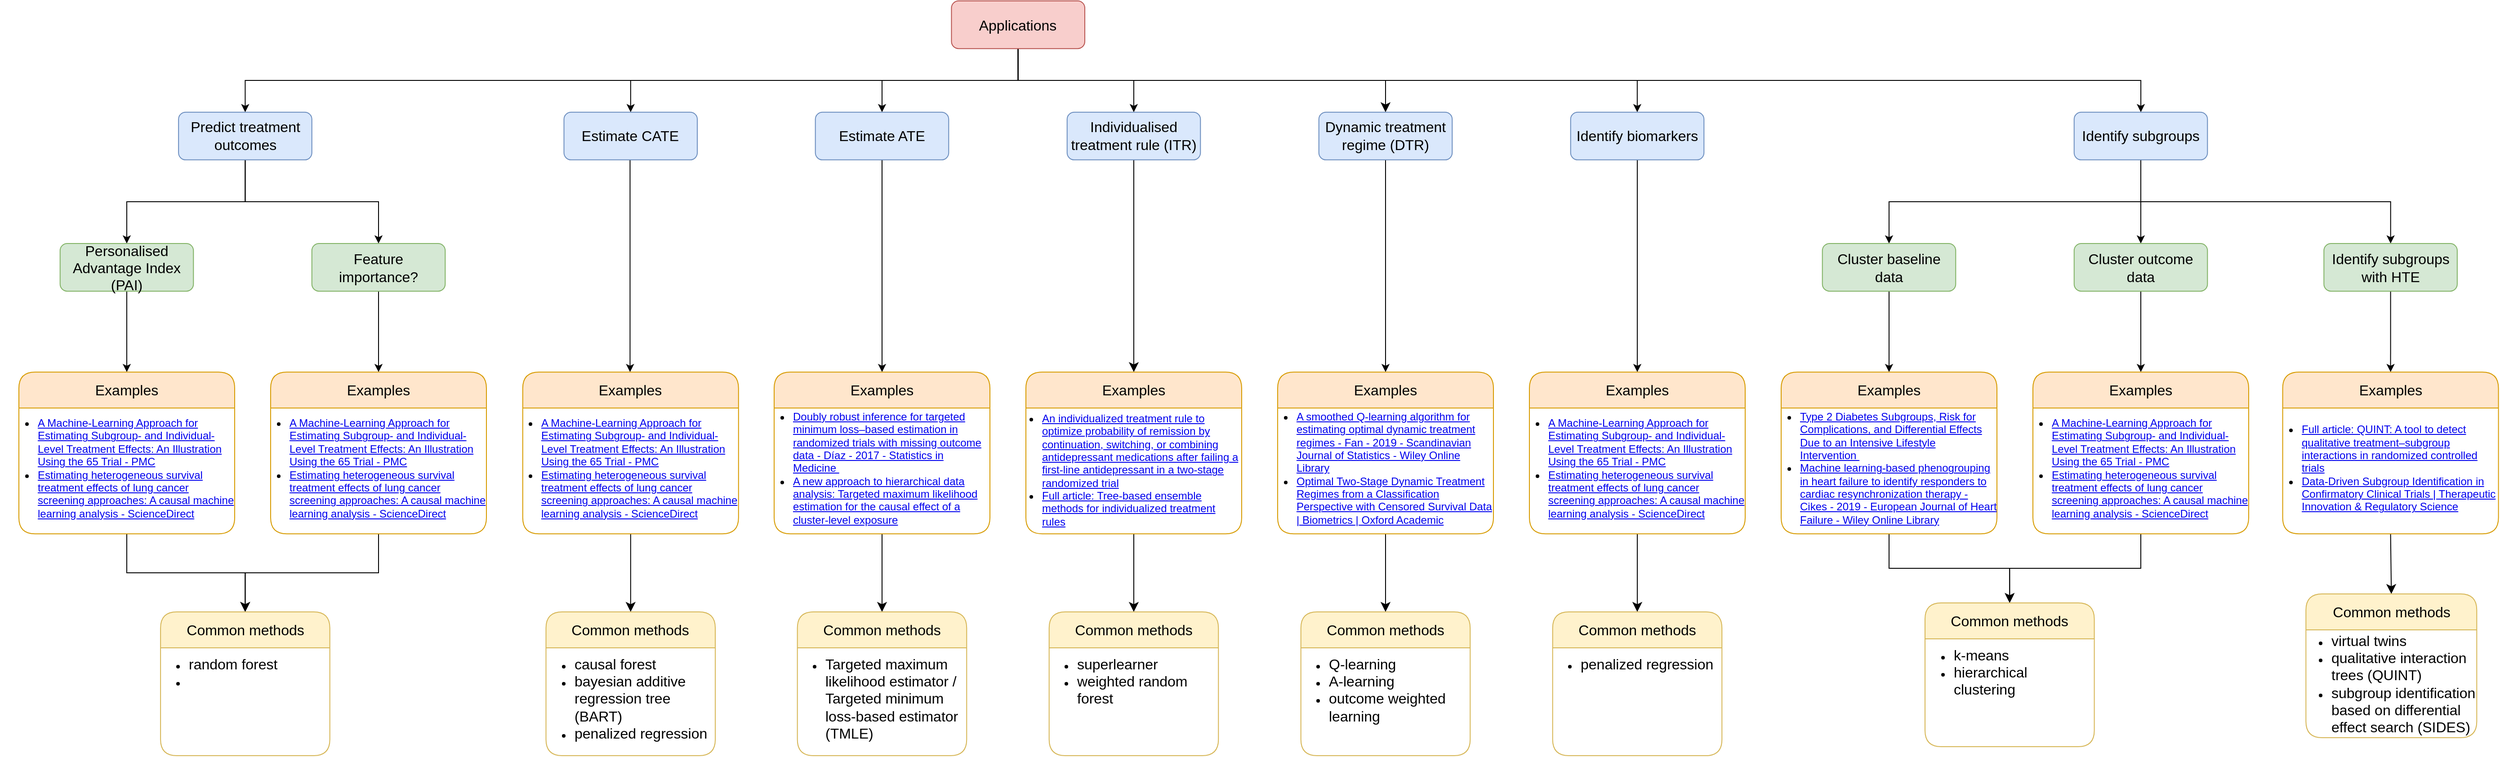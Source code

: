 <mxfile version="26.0.14">
  <diagram name="Page-1" id="97916047-d0de-89f5-080d-49f4d83e522f">
    <mxGraphModel dx="1901" dy="1063" grid="1" gridSize="10" guides="1" tooltips="1" connect="1" arrows="1" fold="1" page="1" pageScale="1.5" pageWidth="1169" pageHeight="827" background="none" math="0" shadow="0">
      <root>
        <mxCell id="0" />
        <mxCell id="1" parent="0" />
        <mxCell id="nU6p1UG-6rYGhFWLCgA0-63" style="edgeStyle=orthogonalEdgeStyle;rounded=0;orthogonalLoop=1;jettySize=auto;html=1;exitX=0.5;exitY=1;exitDx=0;exitDy=0;entryX=0.5;entryY=0;entryDx=0;entryDy=0;" parent="1" source="nU6p1UG-6rYGhFWLCgA0-56" target="nU6p1UG-6rYGhFWLCgA0-57" edge="1">
          <mxGeometry relative="1" as="geometry" />
        </mxCell>
        <mxCell id="nU6p1UG-6rYGhFWLCgA0-65" style="edgeStyle=orthogonalEdgeStyle;rounded=0;orthogonalLoop=1;jettySize=auto;html=1;exitX=0.5;exitY=1;exitDx=0;exitDy=0;entryX=0.5;entryY=0;entryDx=0;entryDy=0;" parent="1" source="nU6p1UG-6rYGhFWLCgA0-56" target="nU6p1UG-6rYGhFWLCgA0-58" edge="1">
          <mxGeometry relative="1" as="geometry" />
        </mxCell>
        <mxCell id="nU6p1UG-6rYGhFWLCgA0-66" style="edgeStyle=orthogonalEdgeStyle;rounded=0;orthogonalLoop=1;jettySize=auto;html=1;exitX=0.5;exitY=1;exitDx=0;exitDy=0;entryX=0.5;entryY=0;entryDx=0;entryDy=0;" parent="1" source="nU6p1UG-6rYGhFWLCgA0-56" target="nU6p1UG-6rYGhFWLCgA0-62" edge="1">
          <mxGeometry relative="1" as="geometry" />
        </mxCell>
        <mxCell id="nU6p1UG-6rYGhFWLCgA0-67" style="edgeStyle=orthogonalEdgeStyle;rounded=0;orthogonalLoop=1;jettySize=auto;html=1;exitX=0.5;exitY=1;exitDx=0;exitDy=0;entryX=0.5;entryY=0;entryDx=0;entryDy=0;" parent="1" source="nU6p1UG-6rYGhFWLCgA0-56" target="nU6p1UG-6rYGhFWLCgA0-60" edge="1">
          <mxGeometry relative="1" as="geometry" />
        </mxCell>
        <mxCell id="nU6p1UG-6rYGhFWLCgA0-68" style="edgeStyle=orthogonalEdgeStyle;rounded=0;orthogonalLoop=1;jettySize=auto;html=1;exitX=0.5;exitY=1;exitDx=0;exitDy=0;" parent="1" source="nU6p1UG-6rYGhFWLCgA0-56" target="nU6p1UG-6rYGhFWLCgA0-59" edge="1">
          <mxGeometry relative="1" as="geometry" />
        </mxCell>
        <mxCell id="nU6p1UG-6rYGhFWLCgA0-69" style="edgeStyle=orthogonalEdgeStyle;rounded=0;orthogonalLoop=1;jettySize=auto;html=1;exitX=0.5;exitY=1;exitDx=0;exitDy=0;" parent="1" source="nU6p1UG-6rYGhFWLCgA0-56" target="nU6p1UG-6rYGhFWLCgA0-61" edge="1">
          <mxGeometry relative="1" as="geometry" />
        </mxCell>
        <mxCell id="dUSast3UTKjSwozzXsg9-112" style="edgeStyle=orthogonalEdgeStyle;rounded=0;orthogonalLoop=1;jettySize=auto;html=1;exitX=0.5;exitY=1;exitDx=0;exitDy=0;entryX=0.5;entryY=0;entryDx=0;entryDy=0;fontSize=12;startSize=8;endSize=8;" edge="1" parent="1" source="nU6p1UG-6rYGhFWLCgA0-56" target="dUSast3UTKjSwozzXsg9-102">
          <mxGeometry relative="1" as="geometry" />
        </mxCell>
        <mxCell id="nU6p1UG-6rYGhFWLCgA0-56" value="Applications" style="rounded=1;whiteSpace=wrap;html=1;fillColor=#f8cecc;strokeColor=#b85450;fontSize=16;" parent="1" vertex="1">
          <mxGeometry x="1077.22" y="40" width="148.293" height="53.077" as="geometry" />
        </mxCell>
        <mxCell id="nU6p1UG-6rYGhFWLCgA0-99" style="edgeStyle=orthogonalEdgeStyle;rounded=0;orthogonalLoop=1;jettySize=auto;html=1;exitX=0.5;exitY=1;exitDx=0;exitDy=0;entryX=0.5;entryY=0;entryDx=0;entryDy=0;" parent="1" source="nU6p1UG-6rYGhFWLCgA0-57" target="nU6p1UG-6rYGhFWLCgA0-72" edge="1">
          <mxGeometry relative="1" as="geometry" />
        </mxCell>
        <mxCell id="nU6p1UG-6rYGhFWLCgA0-100" style="edgeStyle=orthogonalEdgeStyle;rounded=0;orthogonalLoop=1;jettySize=auto;html=1;exitX=0.5;exitY=1;exitDx=0;exitDy=0;entryX=0.5;entryY=0;entryDx=0;entryDy=0;" parent="1" source="nU6p1UG-6rYGhFWLCgA0-57" target="nU6p1UG-6rYGhFWLCgA0-73" edge="1">
          <mxGeometry relative="1" as="geometry" />
        </mxCell>
        <mxCell id="nU6p1UG-6rYGhFWLCgA0-57" value="Predict treatment outcomes" style="rounded=1;whiteSpace=wrap;html=1;fillColor=#dae8fc;strokeColor=#6c8ebf;fontSize=16;" parent="1" vertex="1">
          <mxGeometry x="217.563" y="163.846" width="148.293" height="53.077" as="geometry" />
        </mxCell>
        <mxCell id="nU6p1UG-6rYGhFWLCgA0-93" style="edgeStyle=orthogonalEdgeStyle;rounded=0;orthogonalLoop=1;jettySize=auto;html=1;exitX=0.5;exitY=1;exitDx=0;exitDy=0;entryX=0.5;entryY=0;entryDx=0;entryDy=0;" parent="1" edge="1">
          <mxGeometry relative="1" as="geometry">
            <mxPoint x="719.728" y="216.923" as="sourcePoint" />
            <mxPoint x="719.728" y="453.073" as="targetPoint" />
          </mxGeometry>
        </mxCell>
        <mxCell id="nU6p1UG-6rYGhFWLCgA0-58" value="Estimate CATE" style="rounded=1;whiteSpace=wrap;html=1;fillColor=#dae8fc;strokeColor=#6c8ebf;fontSize=16;" parent="1" vertex="1">
          <mxGeometry x="646.252" y="163.846" width="148.293" height="53.077" as="geometry" />
        </mxCell>
        <mxCell id="nU6p1UG-6rYGhFWLCgA0-80" style="edgeStyle=orthogonalEdgeStyle;rounded=0;orthogonalLoop=1;jettySize=auto;html=1;exitX=0.5;exitY=1;exitDx=0;exitDy=0;entryX=0.5;entryY=0;entryDx=0;entryDy=0;" parent="1" source="nU6p1UG-6rYGhFWLCgA0-59" target="nU6p1UG-6rYGhFWLCgA0-74" edge="1">
          <mxGeometry relative="1" as="geometry" />
        </mxCell>
        <mxCell id="nU6p1UG-6rYGhFWLCgA0-81" style="edgeStyle=orthogonalEdgeStyle;rounded=0;orthogonalLoop=1;jettySize=auto;html=1;exitX=0.5;exitY=1;exitDx=0;exitDy=0;entryX=0.5;entryY=0;entryDx=0;entryDy=0;" parent="1" source="nU6p1UG-6rYGhFWLCgA0-59" target="nU6p1UG-6rYGhFWLCgA0-75" edge="1">
          <mxGeometry relative="1" as="geometry" />
        </mxCell>
        <mxCell id="nU6p1UG-6rYGhFWLCgA0-82" style="edgeStyle=orthogonalEdgeStyle;rounded=0;orthogonalLoop=1;jettySize=auto;html=1;exitX=0.5;exitY=1;exitDx=0;exitDy=0;" parent="1" source="nU6p1UG-6rYGhFWLCgA0-59" target="nU6p1UG-6rYGhFWLCgA0-76" edge="1">
          <mxGeometry relative="1" as="geometry" />
        </mxCell>
        <mxCell id="nU6p1UG-6rYGhFWLCgA0-59" value="Identify subgroups" style="rounded=1;whiteSpace=wrap;html=1;fillColor=#dae8fc;strokeColor=#6c8ebf;fontSize=16;" parent="1" vertex="1">
          <mxGeometry x="2325.858" y="163.846" width="148.293" height="53.077" as="geometry" />
        </mxCell>
        <mxCell id="dUSast3UTKjSwozzXsg9-113" style="edgeStyle=none;curved=1;rounded=0;orthogonalLoop=1;jettySize=auto;html=1;exitX=0.5;exitY=1;exitDx=0;exitDy=0;entryX=0.5;entryY=0;entryDx=0;entryDy=0;fontSize=12;startSize=8;endSize=8;" edge="1" parent="1" source="nU6p1UG-6rYGhFWLCgA0-60" target="dUSast3UTKjSwozzXsg9-15">
          <mxGeometry relative="1" as="geometry" />
        </mxCell>
        <mxCell id="nU6p1UG-6rYGhFWLCgA0-60" value="Individualised treatment rule (ITR)" style="rounded=1;whiteSpace=wrap;html=1;fillColor=#dae8fc;strokeColor=#6c8ebf;fontSize=16;" parent="1" vertex="1">
          <mxGeometry x="1205.85" y="163.846" width="148.293" height="53.077" as="geometry" />
        </mxCell>
        <mxCell id="nU6p1UG-6rYGhFWLCgA0-101" style="edgeStyle=orthogonalEdgeStyle;rounded=0;orthogonalLoop=1;jettySize=auto;html=1;exitX=0.5;exitY=1;exitDx=0;exitDy=0;entryX=0.5;entryY=0;entryDx=0;entryDy=0;" parent="1" source="nU6p1UG-6rYGhFWLCgA0-61" edge="1">
          <mxGeometry relative="1" as="geometry">
            <mxPoint x="1839.995" y="453.073" as="targetPoint" />
          </mxGeometry>
        </mxCell>
        <mxCell id="nU6p1UG-6rYGhFWLCgA0-61" value="Identify biomarkers" style="rounded=1;whiteSpace=wrap;html=1;fillColor=#dae8fc;strokeColor=#6c8ebf;fontSize=16;" parent="1" vertex="1">
          <mxGeometry x="1765.849" y="163.846" width="148.293" height="53.077" as="geometry" />
        </mxCell>
        <mxCell id="nU6p1UG-6rYGhFWLCgA0-94" style="edgeStyle=orthogonalEdgeStyle;rounded=0;orthogonalLoop=1;jettySize=auto;html=1;exitX=0.5;exitY=1;exitDx=0;exitDy=0;entryX=0.5;entryY=0;entryDx=0;entryDy=0;" parent="1" source="nU6p1UG-6rYGhFWLCgA0-62" edge="1">
          <mxGeometry relative="1" as="geometry">
            <mxPoint x="1000.0" y="453.07" as="targetPoint" />
          </mxGeometry>
        </mxCell>
        <mxCell id="nU6p1UG-6rYGhFWLCgA0-62" value="Estimate ATE" style="rounded=1;whiteSpace=wrap;html=1;fillColor=#dae8fc;strokeColor=#6c8ebf;fontSize=16;" parent="1" vertex="1">
          <mxGeometry x="925.851" y="163.846" width="148.293" height="53.077" as="geometry" />
        </mxCell>
        <mxCell id="nU6p1UG-6rYGhFWLCgA0-84" style="edgeStyle=orthogonalEdgeStyle;rounded=0;orthogonalLoop=1;jettySize=auto;html=1;exitX=0.5;exitY=1;exitDx=0;exitDy=0;entryX=0.5;entryY=0;entryDx=0;entryDy=0;" parent="1" source="nU6p1UG-6rYGhFWLCgA0-72" target="dUSast3UTKjSwozzXsg9-39" edge="1">
          <mxGeometry relative="1" as="geometry">
            <mxPoint x="159.996" y="446.924" as="targetPoint" />
          </mxGeometry>
        </mxCell>
        <mxCell id="nU6p1UG-6rYGhFWLCgA0-72" value="Personalised Advantage Index (PAI)" style="rounded=1;whiteSpace=wrap;html=1;fillColor=#d5e8d4;strokeColor=#82b366;fontSize=16;" parent="1" vertex="1">
          <mxGeometry x="85.85" y="309.996" width="148.293" height="53.077" as="geometry" />
        </mxCell>
        <mxCell id="nU6p1UG-6rYGhFWLCgA0-88" style="edgeStyle=orthogonalEdgeStyle;rounded=0;orthogonalLoop=1;jettySize=auto;html=1;exitX=0.5;exitY=1;exitDx=0;exitDy=0;entryX=0.5;entryY=0;entryDx=0;entryDy=0;" parent="1" source="nU6p1UG-6rYGhFWLCgA0-73" target="dUSast3UTKjSwozzXsg9-35" edge="1">
          <mxGeometry relative="1" as="geometry">
            <mxPoint x="440.004" y="446.924" as="targetPoint" />
          </mxGeometry>
        </mxCell>
        <mxCell id="nU6p1UG-6rYGhFWLCgA0-73" value="Feature importance?" style="rounded=1;whiteSpace=wrap;html=1;fillColor=#d5e8d4;strokeColor=#82b366;fontSize=16;" parent="1" vertex="1">
          <mxGeometry x="365.858" y="309.996" width="148.293" height="53.077" as="geometry" />
        </mxCell>
        <mxCell id="nU6p1UG-6rYGhFWLCgA0-105" style="edgeStyle=orthogonalEdgeStyle;rounded=0;orthogonalLoop=1;jettySize=auto;html=1;exitX=0.5;exitY=1;exitDx=0;exitDy=0;entryX=0.5;entryY=0;entryDx=0;entryDy=0;" parent="1" source="nU6p1UG-6rYGhFWLCgA0-74" edge="1">
          <mxGeometry relative="1" as="geometry">
            <mxPoint x="2119.995" y="453.073" as="targetPoint" />
          </mxGeometry>
        </mxCell>
        <mxCell id="nU6p1UG-6rYGhFWLCgA0-74" value="Cluster baseline data&lt;span style=&quot;color: rgba(0, 0, 0, 0); font-family: monospace; font-size: 0px; text-align: start; text-wrap-mode: nowrap;&quot;&gt;%3CmxGraphModel%3E%3Croot%3E%3CmxCell%20id%3D%220%22%2F%3E%3CmxCell%20id%3D%221%22%20parent%3D%220%22%2F%3E%3CmxCell%20id%3D%222%22%20value%3D%22Importance%20of%20treatment%20assignment%20in%20predictor%22%20style%3D%22rounded%3D1%3BwhiteSpace%3Dwrap%3Bhtml%3D1%3BfillColor%3D%23d5e8d4%3BstrokeColor%3D%2382b366%3BfontSize%3D16%3B%22%20vertex%3D%221%22%20parent%3D%221%22%3E%3CmxGeometry%20x%3D%22250%22%20y%3D%22390%22%20width%3D%22160%22%20height%3D%2260%22%20as%3D%22geometry%22%2F%3E%3C%2FmxCell%3E%3C%2Froot%3E%3C%2FmxGraphModel%3E&lt;/span&gt;" style="rounded=1;whiteSpace=wrap;html=1;fillColor=#d5e8d4;strokeColor=#82b366;fontSize=16;" parent="1" vertex="1">
          <mxGeometry x="2045.849" y="309.996" width="148.293" height="53.077" as="geometry" />
        </mxCell>
        <mxCell id="nU6p1UG-6rYGhFWLCgA0-108" style="edgeStyle=orthogonalEdgeStyle;rounded=0;orthogonalLoop=1;jettySize=auto;html=1;exitX=0.5;exitY=1;exitDx=0;exitDy=0;entryX=0.5;entryY=0;entryDx=0;entryDy=0;" parent="1" source="nU6p1UG-6rYGhFWLCgA0-75" target="dUSast3UTKjSwozzXsg9-27" edge="1">
          <mxGeometry relative="1" as="geometry">
            <mxPoint x="2399.03" y="450" as="targetPoint" />
          </mxGeometry>
        </mxCell>
        <mxCell id="nU6p1UG-6rYGhFWLCgA0-75" value="Cluster outcome data" style="rounded=1;whiteSpace=wrap;html=1;fillColor=#d5e8d4;strokeColor=#82b366;fontSize=16;" parent="1" vertex="1">
          <mxGeometry x="2325.858" y="309.996" width="148.293" height="53.077" as="geometry" />
        </mxCell>
        <mxCell id="nU6p1UG-6rYGhFWLCgA0-109" style="edgeStyle=orthogonalEdgeStyle;rounded=0;orthogonalLoop=1;jettySize=auto;html=1;exitX=0.5;exitY=1;exitDx=0;exitDy=0;entryX=0.5;entryY=0;entryDx=0;entryDy=0;" parent="1" source="nU6p1UG-6rYGhFWLCgA0-76" target="dUSast3UTKjSwozzXsg9-31" edge="1">
          <mxGeometry relative="1" as="geometry">
            <mxPoint x="2678" y="450" as="targetPoint" />
          </mxGeometry>
        </mxCell>
        <mxCell id="nU6p1UG-6rYGhFWLCgA0-76" value="Identify subgroups with HTE" style="rounded=1;whiteSpace=wrap;html=1;fillColor=#d5e8d4;strokeColor=#82b366;fontSize=16;" parent="1" vertex="1">
          <mxGeometry x="2603.657" y="309.996" width="148.293" height="53.077" as="geometry" />
        </mxCell>
        <mxCell id="dUSast3UTKjSwozzXsg9-67" style="edgeStyle=none;curved=1;rounded=0;orthogonalLoop=1;jettySize=auto;html=1;exitX=0.5;exitY=1;exitDx=0;exitDy=0;fontSize=12;startSize=8;endSize=8;" edge="1" parent="1" source="dUSast3UTKjSwozzXsg9-1" target="dUSast3UTKjSwozzXsg9-62">
          <mxGeometry relative="1" as="geometry" />
        </mxCell>
        <mxCell id="dUSast3UTKjSwozzXsg9-1" value="&lt;font&gt;Examples&lt;/font&gt;" style="swimlane;whiteSpace=wrap;html=1;rounded=1;fillColor=#ffe6cc;strokeColor=#d79b00;startSize=40;fontSize=16;fontStyle=0" vertex="1" parent="1">
          <mxGeometry x="600.39" y="453.07" width="240" height="180" as="geometry" />
        </mxCell>
        <mxCell id="dUSast3UTKjSwozzXsg9-2" value="&lt;ul&gt;&lt;li&gt;&lt;a href=&quot;https://pmc.ncbi.nlm.nih.gov/articles/PMC9459357/#bibr40-0272989X221100717&quot;&gt;A Machine-Learning Approach for Estimating Subgroup- and Individual-Level Treatment Effects: An Illustration Using the 65 Trial - PMC&lt;/a&gt;&lt;/li&gt;&lt;li&gt;&lt;a href=&quot;https://www.sciencedirect.com/science/article/pii/S1047279721001587#bib0005&quot;&gt;Estimating heterogeneous survival treatment effects of lung cancer screening approaches: A causal machine learning analysis - ScienceDirect&lt;/a&gt;&lt;/li&gt;&lt;/ul&gt;" style="text;html=1;align=left;verticalAlign=middle;whiteSpace=wrap;rounded=0;" vertex="1" parent="dUSast3UTKjSwozzXsg9-1">
          <mxGeometry x="-21" y="46.93" width="261" height="120" as="geometry" />
        </mxCell>
        <mxCell id="dUSast3UTKjSwozzXsg9-3" style="edgeStyle=none;curved=1;rounded=0;orthogonalLoop=1;jettySize=auto;html=1;exitX=0.75;exitY=1;exitDx=0;exitDy=0;fontSize=12;startSize=8;endSize=8;" edge="1" parent="dUSast3UTKjSwozzXsg9-1" source="dUSast3UTKjSwozzXsg9-2" target="dUSast3UTKjSwozzXsg9-2">
          <mxGeometry relative="1" as="geometry" />
        </mxCell>
        <mxCell id="dUSast3UTKjSwozzXsg9-4" style="edgeStyle=none;curved=1;rounded=0;orthogonalLoop=1;jettySize=auto;html=1;exitX=0.75;exitY=1;exitDx=0;exitDy=0;fontSize=12;startSize=8;endSize=8;" edge="1" parent="dUSast3UTKjSwozzXsg9-1" source="dUSast3UTKjSwozzXsg9-2" target="dUSast3UTKjSwozzXsg9-2">
          <mxGeometry relative="1" as="geometry" />
        </mxCell>
        <mxCell id="dUSast3UTKjSwozzXsg9-77" style="edgeStyle=none;curved=1;rounded=0;orthogonalLoop=1;jettySize=auto;html=1;exitX=0.5;exitY=1;exitDx=0;exitDy=0;entryX=0.5;entryY=0;entryDx=0;entryDy=0;fontSize=12;startSize=8;endSize=8;" edge="1" parent="1" source="dUSast3UTKjSwozzXsg9-10" target="dUSast3UTKjSwozzXsg9-73">
          <mxGeometry relative="1" as="geometry" />
        </mxCell>
        <mxCell id="dUSast3UTKjSwozzXsg9-10" value="&lt;font&gt;Examples&lt;/font&gt;" style="swimlane;whiteSpace=wrap;html=1;rounded=1;fillColor=#ffe6cc;strokeColor=#d79b00;startSize=40;fontSize=16;fontStyle=0" vertex="1" parent="1">
          <mxGeometry x="880" y="453.07" width="240" height="180" as="geometry" />
        </mxCell>
        <mxCell id="dUSast3UTKjSwozzXsg9-11" value="&lt;ul&gt;&lt;li&gt;&lt;a href=&quot;https://onlinelibrary.wiley.com/doi/10.1/sim.7389&quot;&gt;Doubly robust inference for targeted minimum loss–based estimation in randomized trials with missing outcome data - Díaz - 2017 - Statistics in Medicine&amp;nbsp;&lt;/a&gt;&lt;/li&gt;&lt;li&gt;&lt;a href=&quot;https://journals.sagepub.com/doi/10.118/0962280218774936&quot;&gt;A new approach to hierarchical data analysis: Targeted maximum likelihood estimation for the causal effect of a cluster-level exposure&lt;/a&gt;&lt;/li&gt;&lt;/ul&gt;" style="text;html=1;align=left;verticalAlign=middle;whiteSpace=wrap;rounded=0;" vertex="1" parent="dUSast3UTKjSwozzXsg9-10">
          <mxGeometry x="-21" y="46.93" width="261" height="120" as="geometry" />
        </mxCell>
        <mxCell id="dUSast3UTKjSwozzXsg9-12" style="edgeStyle=none;curved=1;rounded=0;orthogonalLoop=1;jettySize=auto;html=1;exitX=0.75;exitY=1;exitDx=0;exitDy=0;fontSize=12;startSize=8;endSize=8;" edge="1" parent="dUSast3UTKjSwozzXsg9-10" source="dUSast3UTKjSwozzXsg9-11" target="dUSast3UTKjSwozzXsg9-11">
          <mxGeometry relative="1" as="geometry" />
        </mxCell>
        <mxCell id="dUSast3UTKjSwozzXsg9-13" style="edgeStyle=none;curved=1;rounded=0;orthogonalLoop=1;jettySize=auto;html=1;exitX=0.75;exitY=1;exitDx=0;exitDy=0;fontSize=12;startSize=8;endSize=8;" edge="1" parent="dUSast3UTKjSwozzXsg9-10" source="dUSast3UTKjSwozzXsg9-11" target="dUSast3UTKjSwozzXsg9-11">
          <mxGeometry relative="1" as="geometry" />
        </mxCell>
        <mxCell id="dUSast3UTKjSwozzXsg9-83" style="edgeStyle=none;curved=1;rounded=0;orthogonalLoop=1;jettySize=auto;html=1;exitX=0.5;exitY=1;exitDx=0;exitDy=0;entryX=0.5;entryY=0;entryDx=0;entryDy=0;fontSize=12;startSize=8;endSize=8;" edge="1" parent="1" source="dUSast3UTKjSwozzXsg9-15" target="dUSast3UTKjSwozzXsg9-78">
          <mxGeometry relative="1" as="geometry" />
        </mxCell>
        <mxCell id="dUSast3UTKjSwozzXsg9-15" value="&lt;font&gt;Examples&lt;/font&gt;" style="swimlane;whiteSpace=wrap;html=1;rounded=1;fillColor=#ffe6cc;strokeColor=#d79b00;startSize=40;fontSize=16;fontStyle=0" vertex="1" parent="1">
          <mxGeometry x="1160" y="453.07" width="240" height="180" as="geometry" />
        </mxCell>
        <mxCell id="dUSast3UTKjSwozzXsg9-16" value="&lt;ul&gt;&lt;li&gt;&lt;a href=&quot;https://www.cambridge.org/core/journals/psychological-medicine/article/an-individualized-treatment-rule-to-optimize-probability-of-remission-by-continuation-switching-or-combining-antidepressant-medications-after-failing-a-firstline-antidepressant-in-a-twostage-randomized-trial/DDEFA9F0735147100E0BE81491B362C8&quot;&gt;An individualized treatment rule to optimize probability of remission by continuation, switching, or combining antidepressant medications after failing a first-line antidepressant in a two-stage randomized trial&lt;/a&gt;&lt;/li&gt;&lt;li&gt;&lt;a href=&quot;https://www.tandfonline.com/doi/full/10.108/24709360.202.1435608#abstract&quot;&gt;Full article: Tree-based ensemble methods for individualized treatment rules&lt;/a&gt;&lt;/li&gt;&lt;/ul&gt;" style="text;html=1;align=left;verticalAlign=middle;whiteSpace=wrap;rounded=0;" vertex="1" parent="dUSast3UTKjSwozzXsg9-15">
          <mxGeometry x="-24" y="48.93" width="264" height="120" as="geometry" />
        </mxCell>
        <mxCell id="dUSast3UTKjSwozzXsg9-17" style="edgeStyle=none;curved=1;rounded=0;orthogonalLoop=1;jettySize=auto;html=1;exitX=0.75;exitY=1;exitDx=0;exitDy=0;fontSize=12;startSize=8;endSize=8;" edge="1" parent="dUSast3UTKjSwozzXsg9-15" source="dUSast3UTKjSwozzXsg9-16" target="dUSast3UTKjSwozzXsg9-16">
          <mxGeometry relative="1" as="geometry" />
        </mxCell>
        <mxCell id="dUSast3UTKjSwozzXsg9-18" style="edgeStyle=none;curved=1;rounded=0;orthogonalLoop=1;jettySize=auto;html=1;exitX=0.75;exitY=1;exitDx=0;exitDy=0;fontSize=12;startSize=8;endSize=8;" edge="1" parent="dUSast3UTKjSwozzXsg9-15" source="dUSast3UTKjSwozzXsg9-16" target="dUSast3UTKjSwozzXsg9-16">
          <mxGeometry relative="1" as="geometry" />
        </mxCell>
        <mxCell id="dUSast3UTKjSwozzXsg9-88" style="edgeStyle=none;curved=1;rounded=0;orthogonalLoop=1;jettySize=auto;html=1;exitX=0.5;exitY=1;exitDx=0;exitDy=0;entryX=0.5;entryY=0;entryDx=0;entryDy=0;fontSize=12;startSize=8;endSize=8;" edge="1" parent="1" source="dUSast3UTKjSwozzXsg9-19" target="dUSast3UTKjSwozzXsg9-84">
          <mxGeometry relative="1" as="geometry" />
        </mxCell>
        <mxCell id="dUSast3UTKjSwozzXsg9-19" value="&lt;font&gt;Examples&lt;/font&gt;" style="swimlane;whiteSpace=wrap;html=1;rounded=1;fillColor=#ffe6cc;strokeColor=#d79b00;startSize=40;fontSize=16;fontStyle=0" vertex="1" parent="1">
          <mxGeometry x="1720" y="453.07" width="240" height="180" as="geometry" />
        </mxCell>
        <mxCell id="dUSast3UTKjSwozzXsg9-20" value="&lt;ul&gt;&lt;li&gt;&lt;a href=&quot;https://pmc.ncbi.nlm.nih.gov/articles/PMC9459357/#bibr40-0272989X221100717&quot;&gt;A Machine-Learning Approach for Estimating Subgroup- and Individual-Level Treatment Effects: An Illustration Using the 65 Trial - PMC&lt;/a&gt;&lt;/li&gt;&lt;li&gt;&lt;a href=&quot;https://www.sciencedirect.com/science/article/pii/S1047279721001587#bib0005&quot;&gt;Estimating heterogeneous survival treatment effects of lung cancer screening approaches: A causal machine learning analysis - ScienceDirect&lt;/a&gt;&lt;/li&gt;&lt;/ul&gt;" style="text;html=1;align=left;verticalAlign=middle;whiteSpace=wrap;rounded=0;" vertex="1" parent="dUSast3UTKjSwozzXsg9-19">
          <mxGeometry x="-21" y="46.93" width="261" height="120" as="geometry" />
        </mxCell>
        <mxCell id="dUSast3UTKjSwozzXsg9-21" style="edgeStyle=none;curved=1;rounded=0;orthogonalLoop=1;jettySize=auto;html=1;exitX=0.75;exitY=1;exitDx=0;exitDy=0;fontSize=12;startSize=8;endSize=8;" edge="1" parent="dUSast3UTKjSwozzXsg9-19" source="dUSast3UTKjSwozzXsg9-20" target="dUSast3UTKjSwozzXsg9-20">
          <mxGeometry relative="1" as="geometry" />
        </mxCell>
        <mxCell id="dUSast3UTKjSwozzXsg9-22" style="edgeStyle=none;curved=1;rounded=0;orthogonalLoop=1;jettySize=auto;html=1;exitX=0.75;exitY=1;exitDx=0;exitDy=0;fontSize=12;startSize=8;endSize=8;" edge="1" parent="dUSast3UTKjSwozzXsg9-19" source="dUSast3UTKjSwozzXsg9-20" target="dUSast3UTKjSwozzXsg9-20">
          <mxGeometry relative="1" as="geometry" />
        </mxCell>
        <mxCell id="dUSast3UTKjSwozzXsg9-99" style="edgeStyle=orthogonalEdgeStyle;rounded=0;orthogonalLoop=1;jettySize=auto;html=1;exitX=0.5;exitY=1;exitDx=0;exitDy=0;entryX=0.5;entryY=0;entryDx=0;entryDy=0;fontSize=12;startSize=8;endSize=8;" edge="1" parent="1" source="dUSast3UTKjSwozzXsg9-23" target="dUSast3UTKjSwozzXsg9-89">
          <mxGeometry relative="1" as="geometry" />
        </mxCell>
        <mxCell id="dUSast3UTKjSwozzXsg9-23" value="&lt;font&gt;Examples&lt;/font&gt;" style="swimlane;whiteSpace=wrap;html=1;rounded=1;fillColor=#ffe6cc;strokeColor=#d79b00;startSize=40;fontSize=16;fontStyle=0" vertex="1" parent="1">
          <mxGeometry x="2000" y="453.07" width="240" height="180" as="geometry" />
        </mxCell>
        <mxCell id="dUSast3UTKjSwozzXsg9-24" value="&lt;ul&gt;&lt;li&gt;&lt;a href=&quot;https://diabetesjournals.org/care/article/44/5/1203/138756/Type-2-Diabetes-Subgroups-Risk-for-Complications&quot;&gt;Type 2 Diabetes Subgroups, Risk for Complications, and Differential Effects Due to an Intensive Lifestyle Intervention&amp;nbsp;&lt;/a&gt;&lt;/li&gt;&lt;li&gt;&lt;a href=&quot;https://onlinelibrary.wiley.com/doi/10.1/ejhf.1333&quot;&gt;Machine learning‐based phenogrouping in heart failure to identify responders to cardiac resynchronization therapy - Cikes - 2019 - European Journal of Heart Failure - Wiley Online Library&lt;/a&gt;&lt;/li&gt;&lt;/ul&gt;" style="text;html=1;align=left;verticalAlign=middle;whiteSpace=wrap;rounded=0;" vertex="1" parent="dUSast3UTKjSwozzXsg9-23">
          <mxGeometry x="-21" y="46.93" width="261" height="120" as="geometry" />
        </mxCell>
        <mxCell id="dUSast3UTKjSwozzXsg9-25" style="edgeStyle=none;curved=1;rounded=0;orthogonalLoop=1;jettySize=auto;html=1;exitX=0.75;exitY=1;exitDx=0;exitDy=0;fontSize=12;startSize=8;endSize=8;" edge="1" parent="dUSast3UTKjSwozzXsg9-23" source="dUSast3UTKjSwozzXsg9-24" target="dUSast3UTKjSwozzXsg9-24">
          <mxGeometry relative="1" as="geometry" />
        </mxCell>
        <mxCell id="dUSast3UTKjSwozzXsg9-26" style="edgeStyle=none;curved=1;rounded=0;orthogonalLoop=1;jettySize=auto;html=1;exitX=0.75;exitY=1;exitDx=0;exitDy=0;fontSize=12;startSize=8;endSize=8;" edge="1" parent="dUSast3UTKjSwozzXsg9-23" source="dUSast3UTKjSwozzXsg9-24" target="dUSast3UTKjSwozzXsg9-24">
          <mxGeometry relative="1" as="geometry" />
        </mxCell>
        <mxCell id="dUSast3UTKjSwozzXsg9-100" style="edgeStyle=orthogonalEdgeStyle;rounded=0;orthogonalLoop=1;jettySize=auto;html=1;exitX=0.5;exitY=1;exitDx=0;exitDy=0;entryX=0.5;entryY=0;entryDx=0;entryDy=0;fontSize=12;" edge="1" parent="1" source="dUSast3UTKjSwozzXsg9-27" target="dUSast3UTKjSwozzXsg9-89">
          <mxGeometry relative="1" as="geometry" />
        </mxCell>
        <mxCell id="dUSast3UTKjSwozzXsg9-27" value="&lt;font&gt;Examples&lt;/font&gt;" style="swimlane;whiteSpace=wrap;html=1;rounded=1;fillColor=#ffe6cc;strokeColor=#d79b00;startSize=40;fontSize=16;fontStyle=0" vertex="1" parent="1">
          <mxGeometry x="2280" y="453.07" width="240" height="180" as="geometry" />
        </mxCell>
        <mxCell id="dUSast3UTKjSwozzXsg9-28" value="&lt;ul&gt;&lt;li&gt;&lt;a href=&quot;https://pmc.ncbi.nlm.nih.gov/articles/PMC9459357/#bibr40-0272989X221100717&quot;&gt;A Machine-Learning Approach for Estimating Subgroup- and Individual-Level Treatment Effects: An Illustration Using the 65 Trial - PMC&lt;/a&gt;&lt;/li&gt;&lt;li&gt;&lt;a href=&quot;https://www.sciencedirect.com/science/article/pii/S1047279721001587#bib0005&quot;&gt;Estimating heterogeneous survival treatment effects of lung cancer screening approaches: A causal machine learning analysis - ScienceDirect&lt;/a&gt;&lt;/li&gt;&lt;/ul&gt;" style="text;html=1;align=left;verticalAlign=middle;whiteSpace=wrap;rounded=0;" vertex="1" parent="dUSast3UTKjSwozzXsg9-27">
          <mxGeometry x="-21" y="46.93" width="261" height="120" as="geometry" />
        </mxCell>
        <mxCell id="dUSast3UTKjSwozzXsg9-29" style="edgeStyle=none;curved=1;rounded=0;orthogonalLoop=1;jettySize=auto;html=1;exitX=0.75;exitY=1;exitDx=0;exitDy=0;fontSize=12;startSize=8;endSize=8;" edge="1" parent="dUSast3UTKjSwozzXsg9-27" source="dUSast3UTKjSwozzXsg9-28" target="dUSast3UTKjSwozzXsg9-28">
          <mxGeometry relative="1" as="geometry" />
        </mxCell>
        <mxCell id="dUSast3UTKjSwozzXsg9-30" style="edgeStyle=none;curved=1;rounded=0;orthogonalLoop=1;jettySize=auto;html=1;exitX=0.75;exitY=1;exitDx=0;exitDy=0;fontSize=12;startSize=8;endSize=8;" edge="1" parent="dUSast3UTKjSwozzXsg9-27" source="dUSast3UTKjSwozzXsg9-28" target="dUSast3UTKjSwozzXsg9-28">
          <mxGeometry relative="1" as="geometry" />
        </mxCell>
        <mxCell id="dUSast3UTKjSwozzXsg9-98" style="edgeStyle=none;curved=1;rounded=0;orthogonalLoop=1;jettySize=auto;html=1;exitX=0.5;exitY=1;exitDx=0;exitDy=0;entryX=0.5;entryY=0;entryDx=0;entryDy=0;fontSize=12;startSize=8;endSize=8;" edge="1" parent="1" source="dUSast3UTKjSwozzXsg9-31" target="dUSast3UTKjSwozzXsg9-93">
          <mxGeometry relative="1" as="geometry" />
        </mxCell>
        <mxCell id="dUSast3UTKjSwozzXsg9-31" value="&lt;font&gt;Examples&lt;/font&gt;" style="swimlane;whiteSpace=wrap;html=1;rounded=1;fillColor=#ffe6cc;strokeColor=#d79b00;startSize=40;fontSize=16;fontStyle=0" vertex="1" parent="1">
          <mxGeometry x="2557.8" y="453.07" width="240" height="180" as="geometry" />
        </mxCell>
        <mxCell id="dUSast3UTKjSwozzXsg9-32" value="&lt;ul&gt;&lt;li&gt;&lt;a href=&quot;https://www.tandfonline.com/doi/full/10.108/10503307.202.1062934&quot;&gt;Full article: QUINT: A tool to detect qualitative treatment–subgroup interactions in randomized controlled trials&lt;/a&gt;&lt;/li&gt;&lt;li&gt;&lt;a href=&quot;https://link.springer.com/article/10.101/s43441-021-00329-1&quot;&gt;Data-Driven Subgroup Identification in Confirmatory Clinical Trials | Therapeutic Innovation &amp;amp; Regulatory Science&lt;/a&gt;&lt;/li&gt;&lt;/ul&gt;" style="text;html=1;align=left;verticalAlign=middle;whiteSpace=wrap;rounded=0;" vertex="1" parent="dUSast3UTKjSwozzXsg9-31">
          <mxGeometry x="-21" y="46.93" width="261" height="120" as="geometry" />
        </mxCell>
        <mxCell id="dUSast3UTKjSwozzXsg9-33" style="edgeStyle=none;curved=1;rounded=0;orthogonalLoop=1;jettySize=auto;html=1;exitX=0.75;exitY=1;exitDx=0;exitDy=0;fontSize=12;startSize=8;endSize=8;" edge="1" parent="dUSast3UTKjSwozzXsg9-31" source="dUSast3UTKjSwozzXsg9-32" target="dUSast3UTKjSwozzXsg9-32">
          <mxGeometry relative="1" as="geometry" />
        </mxCell>
        <mxCell id="dUSast3UTKjSwozzXsg9-34" style="edgeStyle=none;curved=1;rounded=0;orthogonalLoop=1;jettySize=auto;html=1;exitX=0.75;exitY=1;exitDx=0;exitDy=0;fontSize=12;startSize=8;endSize=8;" edge="1" parent="dUSast3UTKjSwozzXsg9-31" source="dUSast3UTKjSwozzXsg9-32" target="dUSast3UTKjSwozzXsg9-32">
          <mxGeometry relative="1" as="geometry" />
        </mxCell>
        <mxCell id="dUSast3UTKjSwozzXsg9-61" style="edgeStyle=orthogonalEdgeStyle;rounded=0;orthogonalLoop=1;jettySize=auto;html=1;exitX=0.5;exitY=1;exitDx=0;exitDy=0;entryX=0.5;entryY=0;entryDx=0;entryDy=0;fontSize=12;startSize=8;endSize=8;" edge="1" parent="1" source="dUSast3UTKjSwozzXsg9-35" target="dUSast3UTKjSwozzXsg9-43">
          <mxGeometry relative="1" as="geometry" />
        </mxCell>
        <mxCell id="dUSast3UTKjSwozzXsg9-35" value="&lt;font&gt;Examples&lt;/font&gt;" style="swimlane;whiteSpace=wrap;html=1;rounded=1;fillColor=#ffe6cc;strokeColor=#d79b00;startSize=40;fontSize=16;fontStyle=0" vertex="1" parent="1">
          <mxGeometry x="320" y="453.07" width="240" height="180" as="geometry" />
        </mxCell>
        <mxCell id="dUSast3UTKjSwozzXsg9-36" value="&lt;ul&gt;&lt;li&gt;&lt;a href=&quot;https://pmc.ncbi.nlm.nih.gov/articles/PMC9459357/#bibr40-0272989X221100717&quot;&gt;A Machine-Learning Approach for Estimating Subgroup- and Individual-Level Treatment Effects: An Illustration Using the 65 Trial - PMC&lt;/a&gt;&lt;/li&gt;&lt;li&gt;&lt;a href=&quot;https://www.sciencedirect.com/science/article/pii/S1047279721001587#bib0005&quot;&gt;Estimating heterogeneous survival treatment effects of lung cancer screening approaches: A causal machine learning analysis - ScienceDirect&lt;/a&gt;&lt;/li&gt;&lt;/ul&gt;" style="text;html=1;align=left;verticalAlign=middle;whiteSpace=wrap;rounded=0;" vertex="1" parent="dUSast3UTKjSwozzXsg9-35">
          <mxGeometry x="-21" y="46.93" width="261" height="120" as="geometry" />
        </mxCell>
        <mxCell id="dUSast3UTKjSwozzXsg9-37" style="edgeStyle=none;curved=1;rounded=0;orthogonalLoop=1;jettySize=auto;html=1;exitX=0.75;exitY=1;exitDx=0;exitDy=0;fontSize=12;startSize=8;endSize=8;" edge="1" parent="dUSast3UTKjSwozzXsg9-35" source="dUSast3UTKjSwozzXsg9-36" target="dUSast3UTKjSwozzXsg9-36">
          <mxGeometry relative="1" as="geometry" />
        </mxCell>
        <mxCell id="dUSast3UTKjSwozzXsg9-38" style="edgeStyle=none;curved=1;rounded=0;orthogonalLoop=1;jettySize=auto;html=1;exitX=0.75;exitY=1;exitDx=0;exitDy=0;fontSize=12;startSize=8;endSize=8;" edge="1" parent="dUSast3UTKjSwozzXsg9-35" source="dUSast3UTKjSwozzXsg9-36" target="dUSast3UTKjSwozzXsg9-36">
          <mxGeometry relative="1" as="geometry" />
        </mxCell>
        <mxCell id="dUSast3UTKjSwozzXsg9-60" style="edgeStyle=orthogonalEdgeStyle;rounded=0;orthogonalLoop=1;jettySize=auto;html=1;exitX=0.5;exitY=1;exitDx=0;exitDy=0;entryX=0.5;entryY=0;entryDx=0;entryDy=0;fontSize=12;startSize=8;endSize=8;" edge="1" parent="1" source="dUSast3UTKjSwozzXsg9-39" target="dUSast3UTKjSwozzXsg9-43">
          <mxGeometry relative="1" as="geometry" />
        </mxCell>
        <mxCell id="dUSast3UTKjSwozzXsg9-39" value="&lt;font&gt;Examples&lt;/font&gt;" style="swimlane;whiteSpace=wrap;html=1;rounded=1;fillColor=#ffe6cc;strokeColor=#d79b00;startSize=40;fontSize=16;fontStyle=0" vertex="1" parent="1">
          <mxGeometry x="40.0" y="453.07" width="240" height="180" as="geometry" />
        </mxCell>
        <mxCell id="dUSast3UTKjSwozzXsg9-40" value="&lt;ul&gt;&lt;li&gt;&lt;a href=&quot;https://pmc.ncbi.nlm.nih.gov/articles/PMC9459357/#bibr40-0272989X221100717&quot;&gt;A Machine-Learning Approach for Estimating Subgroup- and Individual-Level Treatment Effects: An Illustration Using the 65 Trial - PMC&lt;/a&gt;&lt;/li&gt;&lt;li&gt;&lt;a href=&quot;https://www.sciencedirect.com/science/article/pii/S1047279721001587#bib0005&quot;&gt;Estimating heterogeneous survival treatment effects of lung cancer screening approaches: A causal machine learning analysis - ScienceDirect&lt;/a&gt;&lt;/li&gt;&lt;/ul&gt;" style="text;html=1;align=left;verticalAlign=middle;whiteSpace=wrap;rounded=0;" vertex="1" parent="dUSast3UTKjSwozzXsg9-39">
          <mxGeometry x="-21" y="46.93" width="261" height="120" as="geometry" />
        </mxCell>
        <mxCell id="dUSast3UTKjSwozzXsg9-41" style="edgeStyle=none;curved=1;rounded=0;orthogonalLoop=1;jettySize=auto;html=1;exitX=0.75;exitY=1;exitDx=0;exitDy=0;fontSize=12;startSize=8;endSize=8;" edge="1" parent="dUSast3UTKjSwozzXsg9-39" source="dUSast3UTKjSwozzXsg9-40" target="dUSast3UTKjSwozzXsg9-40">
          <mxGeometry relative="1" as="geometry" />
        </mxCell>
        <mxCell id="dUSast3UTKjSwozzXsg9-42" style="edgeStyle=none;curved=1;rounded=0;orthogonalLoop=1;jettySize=auto;html=1;exitX=0.75;exitY=1;exitDx=0;exitDy=0;fontSize=12;startSize=8;endSize=8;" edge="1" parent="dUSast3UTKjSwozzXsg9-39" source="dUSast3UTKjSwozzXsg9-40" target="dUSast3UTKjSwozzXsg9-40">
          <mxGeometry relative="1" as="geometry" />
        </mxCell>
        <mxCell id="dUSast3UTKjSwozzXsg9-43" value="&lt;font&gt;Common methods&lt;/font&gt;" style="swimlane;whiteSpace=wrap;html=1;rounded=1;fillColor=#fff2cc;strokeColor=#d6b656;startSize=40;fontSize=16;fontStyle=0;" vertex="1" parent="1">
          <mxGeometry x="197.56" y="720" width="188.29" height="160" as="geometry" />
        </mxCell>
        <mxCell id="dUSast3UTKjSwozzXsg9-44" value="&lt;div&gt;&lt;ul&gt;&lt;li&gt;&lt;span style=&quot;font-size: 16px;&quot;&gt;random forest&lt;/span&gt;&lt;/li&gt;&lt;li&gt;&lt;span style=&quot;font-size: 16px;&quot;&gt;&lt;br&gt;&lt;/span&gt;&lt;/li&gt;&lt;/ul&gt;&lt;/div&gt;" style="text;html=1;align=left;verticalAlign=top;whiteSpace=wrap;rounded=0;labelPosition=center;verticalLabelPosition=middle;" vertex="1" parent="dUSast3UTKjSwozzXsg9-43">
          <mxGeometry x="-10.5" y="30" width="180.5" height="120" as="geometry" />
        </mxCell>
        <mxCell id="dUSast3UTKjSwozzXsg9-45" style="edgeStyle=none;curved=1;rounded=0;orthogonalLoop=1;jettySize=auto;html=1;exitX=0.75;exitY=1;exitDx=0;exitDy=0;fontSize=12;startSize=8;endSize=8;" edge="1" parent="dUSast3UTKjSwozzXsg9-43" source="dUSast3UTKjSwozzXsg9-44" target="dUSast3UTKjSwozzXsg9-44">
          <mxGeometry relative="1" as="geometry" />
        </mxCell>
        <mxCell id="dUSast3UTKjSwozzXsg9-46" style="edgeStyle=none;curved=1;rounded=0;orthogonalLoop=1;jettySize=auto;html=1;exitX=0.75;exitY=1;exitDx=0;exitDy=0;fontSize=12;startSize=8;endSize=8;" edge="1" parent="dUSast3UTKjSwozzXsg9-43" source="dUSast3UTKjSwozzXsg9-44" target="dUSast3UTKjSwozzXsg9-44">
          <mxGeometry relative="1" as="geometry" />
        </mxCell>
        <mxCell id="dUSast3UTKjSwozzXsg9-62" value="&lt;font&gt;Common methods&lt;/font&gt;" style="swimlane;whiteSpace=wrap;html=1;rounded=1;fillColor=#fff2cc;strokeColor=#d6b656;startSize=40;fontSize=16;fontStyle=0;" vertex="1" parent="1">
          <mxGeometry x="626.25" y="720" width="188.29" height="160" as="geometry" />
        </mxCell>
        <mxCell id="dUSast3UTKjSwozzXsg9-63" value="&lt;ul&gt;&lt;li&gt;&lt;span style=&quot;font-size: 16px;&quot;&gt;causal forest&lt;/span&gt;&lt;/li&gt;&lt;li&gt;&lt;span style=&quot;font-size: 16px;&quot;&gt;bayesian additive regression tree (BART)&lt;/span&gt;&lt;/li&gt;&lt;li&gt;&lt;span style=&quot;font-size: 16px;&quot;&gt;penalized regression&lt;/span&gt;&lt;/li&gt;&lt;/ul&gt;" style="text;html=1;align=left;verticalAlign=top;whiteSpace=wrap;rounded=0;labelPosition=center;verticalLabelPosition=middle;" vertex="1" parent="dUSast3UTKjSwozzXsg9-62">
          <mxGeometry x="-10.5" y="30" width="190.5" height="120" as="geometry" />
        </mxCell>
        <mxCell id="dUSast3UTKjSwozzXsg9-64" style="edgeStyle=none;curved=1;rounded=0;orthogonalLoop=1;jettySize=auto;html=1;exitX=0.75;exitY=1;exitDx=0;exitDy=0;fontSize=12;startSize=8;endSize=8;" edge="1" parent="dUSast3UTKjSwozzXsg9-62" source="dUSast3UTKjSwozzXsg9-63" target="dUSast3UTKjSwozzXsg9-63">
          <mxGeometry relative="1" as="geometry" />
        </mxCell>
        <mxCell id="dUSast3UTKjSwozzXsg9-65" style="edgeStyle=none;curved=1;rounded=0;orthogonalLoop=1;jettySize=auto;html=1;exitX=0.75;exitY=1;exitDx=0;exitDy=0;fontSize=12;startSize=8;endSize=8;" edge="1" parent="dUSast3UTKjSwozzXsg9-62" source="dUSast3UTKjSwozzXsg9-63" target="dUSast3UTKjSwozzXsg9-63">
          <mxGeometry relative="1" as="geometry" />
        </mxCell>
        <mxCell id="dUSast3UTKjSwozzXsg9-73" value="&lt;font&gt;Common methods&lt;/font&gt;" style="swimlane;whiteSpace=wrap;html=1;rounded=1;fillColor=#fff2cc;strokeColor=#d6b656;startSize=40;fontSize=16;fontStyle=0;" vertex="1" parent="1">
          <mxGeometry x="905.85" y="720" width="188.29" height="160" as="geometry" />
        </mxCell>
        <mxCell id="dUSast3UTKjSwozzXsg9-74" value="&lt;ul&gt;&lt;li&gt;&lt;span style=&quot;font-size: 16px;&quot;&gt;Targeted maximum likelihood estimator / Targeted minimum loss-based estimator (TMLE)&lt;/span&gt;&lt;/li&gt;&lt;/ul&gt;" style="text;html=1;align=left;verticalAlign=top;whiteSpace=wrap;rounded=0;labelPosition=center;verticalLabelPosition=middle;" vertex="1" parent="dUSast3UTKjSwozzXsg9-73">
          <mxGeometry x="-10.5" y="30" width="190.5" height="120" as="geometry" />
        </mxCell>
        <mxCell id="dUSast3UTKjSwozzXsg9-75" style="edgeStyle=none;curved=1;rounded=0;orthogonalLoop=1;jettySize=auto;html=1;exitX=0.75;exitY=1;exitDx=0;exitDy=0;fontSize=12;startSize=8;endSize=8;" edge="1" parent="dUSast3UTKjSwozzXsg9-73" source="dUSast3UTKjSwozzXsg9-74" target="dUSast3UTKjSwozzXsg9-74">
          <mxGeometry relative="1" as="geometry" />
        </mxCell>
        <mxCell id="dUSast3UTKjSwozzXsg9-76" style="edgeStyle=none;curved=1;rounded=0;orthogonalLoop=1;jettySize=auto;html=1;exitX=0.75;exitY=1;exitDx=0;exitDy=0;fontSize=12;startSize=8;endSize=8;" edge="1" parent="dUSast3UTKjSwozzXsg9-73" source="dUSast3UTKjSwozzXsg9-74" target="dUSast3UTKjSwozzXsg9-74">
          <mxGeometry relative="1" as="geometry" />
        </mxCell>
        <mxCell id="dUSast3UTKjSwozzXsg9-78" value="&lt;font&gt;Common methods&lt;/font&gt;" style="swimlane;whiteSpace=wrap;html=1;rounded=1;fillColor=#fff2cc;strokeColor=#d6b656;startSize=40;fontSize=16;fontStyle=0;" vertex="1" parent="1">
          <mxGeometry x="1185.85" y="720" width="188.29" height="160" as="geometry" />
        </mxCell>
        <mxCell id="dUSast3UTKjSwozzXsg9-79" value="&lt;ul&gt;&lt;li&gt;&lt;span style=&quot;font-size: 16px;&quot;&gt;superlearner&lt;/span&gt;&lt;/li&gt;&lt;li&gt;&lt;span style=&quot;font-size: 16px;&quot;&gt;weighted random forest&lt;/span&gt;&lt;/li&gt;&lt;/ul&gt;" style="text;html=1;align=left;verticalAlign=top;whiteSpace=wrap;rounded=0;labelPosition=center;verticalLabelPosition=middle;" vertex="1" parent="dUSast3UTKjSwozzXsg9-78">
          <mxGeometry x="-10.5" y="30" width="190.5" height="120" as="geometry" />
        </mxCell>
        <mxCell id="dUSast3UTKjSwozzXsg9-80" style="edgeStyle=none;curved=1;rounded=0;orthogonalLoop=1;jettySize=auto;html=1;exitX=0.75;exitY=1;exitDx=0;exitDy=0;fontSize=12;startSize=8;endSize=8;" edge="1" parent="dUSast3UTKjSwozzXsg9-78" source="dUSast3UTKjSwozzXsg9-79" target="dUSast3UTKjSwozzXsg9-79">
          <mxGeometry relative="1" as="geometry" />
        </mxCell>
        <mxCell id="dUSast3UTKjSwozzXsg9-81" style="edgeStyle=none;curved=1;rounded=0;orthogonalLoop=1;jettySize=auto;html=1;exitX=0.75;exitY=1;exitDx=0;exitDy=0;fontSize=12;startSize=8;endSize=8;" edge="1" parent="dUSast3UTKjSwozzXsg9-78" source="dUSast3UTKjSwozzXsg9-79" target="dUSast3UTKjSwozzXsg9-79">
          <mxGeometry relative="1" as="geometry" />
        </mxCell>
        <mxCell id="dUSast3UTKjSwozzXsg9-84" value="&lt;font&gt;Common methods&lt;/font&gt;" style="swimlane;whiteSpace=wrap;html=1;rounded=1;fillColor=#fff2cc;strokeColor=#d6b656;startSize=40;fontSize=16;fontStyle=0;" vertex="1" parent="1">
          <mxGeometry x="1745.85" y="720" width="188.29" height="160" as="geometry" />
        </mxCell>
        <mxCell id="dUSast3UTKjSwozzXsg9-85" value="&lt;ul&gt;&lt;li&gt;&lt;span style=&quot;font-size: 16px;&quot;&gt;penalized regression&lt;/span&gt;&lt;/li&gt;&lt;/ul&gt;" style="text;html=1;align=left;verticalAlign=top;whiteSpace=wrap;rounded=0;labelPosition=center;verticalLabelPosition=middle;" vertex="1" parent="dUSast3UTKjSwozzXsg9-84">
          <mxGeometry x="-10.5" y="30" width="190.5" height="120" as="geometry" />
        </mxCell>
        <mxCell id="dUSast3UTKjSwozzXsg9-86" style="edgeStyle=none;curved=1;rounded=0;orthogonalLoop=1;jettySize=auto;html=1;exitX=0.75;exitY=1;exitDx=0;exitDy=0;fontSize=12;startSize=8;endSize=8;" edge="1" parent="dUSast3UTKjSwozzXsg9-84" source="dUSast3UTKjSwozzXsg9-85" target="dUSast3UTKjSwozzXsg9-85">
          <mxGeometry relative="1" as="geometry" />
        </mxCell>
        <mxCell id="dUSast3UTKjSwozzXsg9-87" style="edgeStyle=none;curved=1;rounded=0;orthogonalLoop=1;jettySize=auto;html=1;exitX=0.75;exitY=1;exitDx=0;exitDy=0;fontSize=12;startSize=8;endSize=8;" edge="1" parent="dUSast3UTKjSwozzXsg9-84" source="dUSast3UTKjSwozzXsg9-85" target="dUSast3UTKjSwozzXsg9-85">
          <mxGeometry relative="1" as="geometry" />
        </mxCell>
        <mxCell id="dUSast3UTKjSwozzXsg9-89" value="&lt;font&gt;Common methods&lt;/font&gt;" style="swimlane;whiteSpace=wrap;html=1;rounded=1;fillColor=#fff2cc;strokeColor=#d6b656;startSize=40;fontSize=16;fontStyle=0;" vertex="1" parent="1">
          <mxGeometry x="2160" y="710" width="188.29" height="160" as="geometry" />
        </mxCell>
        <mxCell id="dUSast3UTKjSwozzXsg9-90" value="&lt;ul&gt;&lt;li&gt;&lt;span style=&quot;font-size: 16px;&quot;&gt;k-means&lt;/span&gt;&lt;/li&gt;&lt;li&gt;&lt;span style=&quot;font-size: 16px;&quot;&gt;hierarchical clustering&lt;/span&gt;&lt;/li&gt;&lt;/ul&gt;" style="text;html=1;align=left;verticalAlign=top;whiteSpace=wrap;rounded=0;labelPosition=center;verticalLabelPosition=middle;" vertex="1" parent="dUSast3UTKjSwozzXsg9-89">
          <mxGeometry x="-10.5" y="30" width="190.5" height="120" as="geometry" />
        </mxCell>
        <mxCell id="dUSast3UTKjSwozzXsg9-91" style="edgeStyle=none;curved=1;rounded=0;orthogonalLoop=1;jettySize=auto;html=1;exitX=0.75;exitY=1;exitDx=0;exitDy=0;fontSize=12;startSize=8;endSize=8;" edge="1" parent="dUSast3UTKjSwozzXsg9-89" source="dUSast3UTKjSwozzXsg9-90" target="dUSast3UTKjSwozzXsg9-90">
          <mxGeometry relative="1" as="geometry" />
        </mxCell>
        <mxCell id="dUSast3UTKjSwozzXsg9-92" style="edgeStyle=none;curved=1;rounded=0;orthogonalLoop=1;jettySize=auto;html=1;exitX=0.75;exitY=1;exitDx=0;exitDy=0;fontSize=12;startSize=8;endSize=8;" edge="1" parent="dUSast3UTKjSwozzXsg9-89" source="dUSast3UTKjSwozzXsg9-90" target="dUSast3UTKjSwozzXsg9-90">
          <mxGeometry relative="1" as="geometry" />
        </mxCell>
        <mxCell id="dUSast3UTKjSwozzXsg9-93" value="&lt;font&gt;Common methods&lt;/font&gt;" style="swimlane;whiteSpace=wrap;html=1;rounded=1;fillColor=#fff2cc;strokeColor=#d6b656;startSize=40;fontSize=16;fontStyle=0;" vertex="1" parent="1">
          <mxGeometry x="2583.66" y="700" width="190" height="160" as="geometry" />
        </mxCell>
        <mxCell id="dUSast3UTKjSwozzXsg9-94" value="&lt;ul&gt;&lt;li&gt;&lt;span style=&quot;font-size: 16px;&quot;&gt;virtual twins&lt;/span&gt;&lt;/li&gt;&lt;li&gt;&lt;span style=&quot;font-size: 16px;&quot;&gt;qualitative interaction trees (QUINT)&lt;/span&gt;&lt;/li&gt;&lt;li&gt;&lt;span style=&quot;font-size: 16px;&quot;&gt;subgroup identification based on differential effect search (SIDES)&lt;/span&gt;&lt;/li&gt;&lt;/ul&gt;" style="text;html=1;align=left;verticalAlign=top;whiteSpace=wrap;rounded=0;labelPosition=center;verticalLabelPosition=middle;" vertex="1" parent="1">
          <mxGeometry x="2570" y="724" width="203.66" height="120" as="geometry" />
        </mxCell>
        <mxCell id="dUSast3UTKjSwozzXsg9-95" style="edgeStyle=none;curved=1;rounded=0;orthogonalLoop=1;jettySize=auto;html=1;exitX=0.75;exitY=1;exitDx=0;exitDy=0;fontSize=12;startSize=8;endSize=8;" edge="1" parent="1" source="dUSast3UTKjSwozzXsg9-94" target="dUSast3UTKjSwozzXsg9-94">
          <mxGeometry relative="1" as="geometry" />
        </mxCell>
        <mxCell id="dUSast3UTKjSwozzXsg9-96" style="edgeStyle=none;curved=1;rounded=0;orthogonalLoop=1;jettySize=auto;html=1;exitX=0.75;exitY=1;exitDx=0;exitDy=0;fontSize=12;startSize=8;endSize=8;" edge="1" parent="1" source="dUSast3UTKjSwozzXsg9-94" target="dUSast3UTKjSwozzXsg9-94">
          <mxGeometry relative="1" as="geometry" />
        </mxCell>
        <mxCell id="dUSast3UTKjSwozzXsg9-101" style="edgeStyle=orthogonalEdgeStyle;rounded=0;orthogonalLoop=1;jettySize=auto;html=1;exitX=0.5;exitY=1;exitDx=0;exitDy=0;entryX=0.5;entryY=0;entryDx=0;entryDy=0;" edge="1" parent="1" source="dUSast3UTKjSwozzXsg9-102" target="dUSast3UTKjSwozzXsg9-104">
          <mxGeometry relative="1" as="geometry">
            <mxPoint x="1560" y="410" as="targetPoint" />
          </mxGeometry>
        </mxCell>
        <mxCell id="dUSast3UTKjSwozzXsg9-102" value="Dynamic treatment regime (DTR)" style="rounded=1;whiteSpace=wrap;html=1;fillColor=#dae8fc;strokeColor=#6c8ebf;fontSize=16;" vertex="1" parent="1">
          <mxGeometry x="1485.85" y="163.846" width="148.293" height="53.077" as="geometry" />
        </mxCell>
        <mxCell id="dUSast3UTKjSwozzXsg9-103" style="edgeStyle=none;curved=1;rounded=0;orthogonalLoop=1;jettySize=auto;html=1;exitX=0.5;exitY=1;exitDx=0;exitDy=0;entryX=0.5;entryY=0;entryDx=0;entryDy=0;fontSize=12;startSize=8;endSize=8;" edge="1" parent="1" source="dUSast3UTKjSwozzXsg9-104" target="dUSast3UTKjSwozzXsg9-108">
          <mxGeometry relative="1" as="geometry" />
        </mxCell>
        <mxCell id="dUSast3UTKjSwozzXsg9-104" value="&lt;font&gt;Examples&lt;/font&gt;" style="swimlane;whiteSpace=wrap;html=1;rounded=1;fillColor=#ffe6cc;strokeColor=#d79b00;startSize=40;fontSize=16;fontStyle=0" vertex="1" parent="1">
          <mxGeometry x="1440" y="453.07" width="240" height="180" as="geometry" />
        </mxCell>
        <mxCell id="dUSast3UTKjSwozzXsg9-105" value="&lt;ul&gt;&lt;li&gt;&lt;a href=&quot;https://onlinelibrary.wiley.com/doi/10.111/sjos.12359&quot;&gt;A smoothed Q‐learning algorithm for estimating optimal dynamic treatment regimes - Fan - 2019 - Scandinavian Journal of Statistics - Wiley Online Library&lt;/a&gt;&lt;/li&gt;&lt;li&gt;&lt;a href=&quot;https://academic.oup.com/biometrics/article/74/4/1180/7537571#435759137&quot;&gt;Optimal Two-Stage Dynamic Treatment Regimes from a Classification Perspective with Censored Survival Data | Biometrics | Oxford Academic&lt;/a&gt;&lt;/li&gt;&lt;/ul&gt;" style="text;html=1;align=left;verticalAlign=middle;whiteSpace=wrap;rounded=0;" vertex="1" parent="dUSast3UTKjSwozzXsg9-104">
          <mxGeometry x="-21" y="46.93" width="261" height="120" as="geometry" />
        </mxCell>
        <mxCell id="dUSast3UTKjSwozzXsg9-106" style="edgeStyle=none;curved=1;rounded=0;orthogonalLoop=1;jettySize=auto;html=1;exitX=0.75;exitY=1;exitDx=0;exitDy=0;fontSize=12;startSize=8;endSize=8;" edge="1" parent="dUSast3UTKjSwozzXsg9-104" source="dUSast3UTKjSwozzXsg9-105" target="dUSast3UTKjSwozzXsg9-105">
          <mxGeometry relative="1" as="geometry" />
        </mxCell>
        <mxCell id="dUSast3UTKjSwozzXsg9-107" style="edgeStyle=none;curved=1;rounded=0;orthogonalLoop=1;jettySize=auto;html=1;exitX=0.75;exitY=1;exitDx=0;exitDy=0;fontSize=12;startSize=8;endSize=8;" edge="1" parent="dUSast3UTKjSwozzXsg9-104" source="dUSast3UTKjSwozzXsg9-105" target="dUSast3UTKjSwozzXsg9-105">
          <mxGeometry relative="1" as="geometry" />
        </mxCell>
        <mxCell id="dUSast3UTKjSwozzXsg9-108" value="&lt;font&gt;Common methods&lt;/font&gt;" style="swimlane;whiteSpace=wrap;html=1;rounded=1;fillColor=#fff2cc;strokeColor=#d6b656;startSize=40;fontSize=16;fontStyle=0;" vertex="1" parent="1">
          <mxGeometry x="1465.85" y="720" width="188.29" height="160" as="geometry" />
        </mxCell>
        <mxCell id="dUSast3UTKjSwozzXsg9-109" value="&lt;ul&gt;&lt;li&gt;&lt;span style=&quot;font-size: 16px;&quot;&gt;Q-learning&lt;/span&gt;&lt;/li&gt;&lt;li&gt;&lt;span style=&quot;font-size: 16px;&quot;&gt;A-learning&lt;/span&gt;&lt;/li&gt;&lt;li&gt;&lt;span style=&quot;font-size: 16px;&quot;&gt;outcome weighted learning&amp;nbsp;&lt;/span&gt;&lt;/li&gt;&lt;/ul&gt;" style="text;html=1;align=left;verticalAlign=top;whiteSpace=wrap;rounded=0;labelPosition=center;verticalLabelPosition=middle;" vertex="1" parent="dUSast3UTKjSwozzXsg9-108">
          <mxGeometry x="-10.5" y="30" width="190.5" height="120" as="geometry" />
        </mxCell>
        <mxCell id="dUSast3UTKjSwozzXsg9-110" style="edgeStyle=none;curved=1;rounded=0;orthogonalLoop=1;jettySize=auto;html=1;exitX=0.75;exitY=1;exitDx=0;exitDy=0;fontSize=12;startSize=8;endSize=8;" edge="1" parent="dUSast3UTKjSwozzXsg9-108" source="dUSast3UTKjSwozzXsg9-109" target="dUSast3UTKjSwozzXsg9-109">
          <mxGeometry relative="1" as="geometry" />
        </mxCell>
        <mxCell id="dUSast3UTKjSwozzXsg9-111" style="edgeStyle=none;curved=1;rounded=0;orthogonalLoop=1;jettySize=auto;html=1;exitX=0.75;exitY=1;exitDx=0;exitDy=0;fontSize=12;startSize=8;endSize=8;" edge="1" parent="dUSast3UTKjSwozzXsg9-108" source="dUSast3UTKjSwozzXsg9-109" target="dUSast3UTKjSwozzXsg9-109">
          <mxGeometry relative="1" as="geometry" />
        </mxCell>
      </root>
    </mxGraphModel>
  </diagram>
</mxfile>
